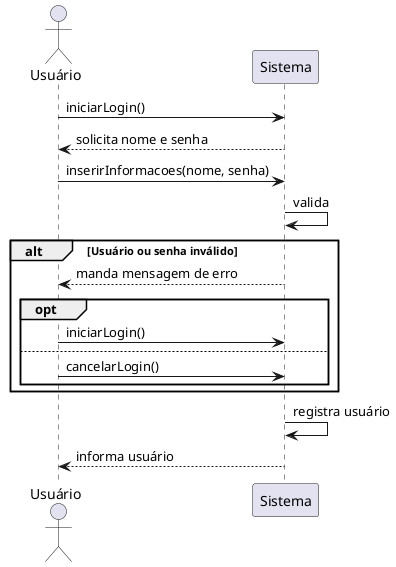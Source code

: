 @startuml

actor Usuário as Usuário

Usuário -> Sistema : iniciarLogin()
Usuário <-- Sistema : solicita nome e senha
Usuário -> Sistema : inserirInformacoes(nome, senha)
Sistema -> Sistema : valida

alt Usuário ou senha inválido
    Usuário <-- Sistema : manda mensagem de erro
    opt
        Usuário -> Sistema : iniciarLogin()
    else
        Usuário -> Sistema : cancelarLogin()
    end
end 

Sistema -> Sistema : registra usuário
Usuário <-- Sistema : informa usuário


@enduml